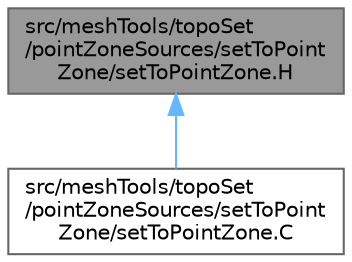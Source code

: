 digraph "src/meshTools/topoSet/pointZoneSources/setToPointZone/setToPointZone.H"
{
 // LATEX_PDF_SIZE
  bgcolor="transparent";
  edge [fontname=Helvetica,fontsize=10,labelfontname=Helvetica,labelfontsize=10];
  node [fontname=Helvetica,fontsize=10,shape=box,height=0.2,width=0.4];
  Node1 [id="Node000001",label="src/meshTools/topoSet\l/pointZoneSources/setToPoint\lZone/setToPointZone.H",height=0.2,width=0.4,color="gray40", fillcolor="grey60", style="filled", fontcolor="black",tooltip=" "];
  Node1 -> Node2 [id="edge1_Node000001_Node000002",dir="back",color="steelblue1",style="solid",tooltip=" "];
  Node2 [id="Node000002",label="src/meshTools/topoSet\l/pointZoneSources/setToPoint\lZone/setToPointZone.C",height=0.2,width=0.4,color="grey40", fillcolor="white", style="filled",URL="$setToPointZone_8C.html",tooltip=" "];
}
